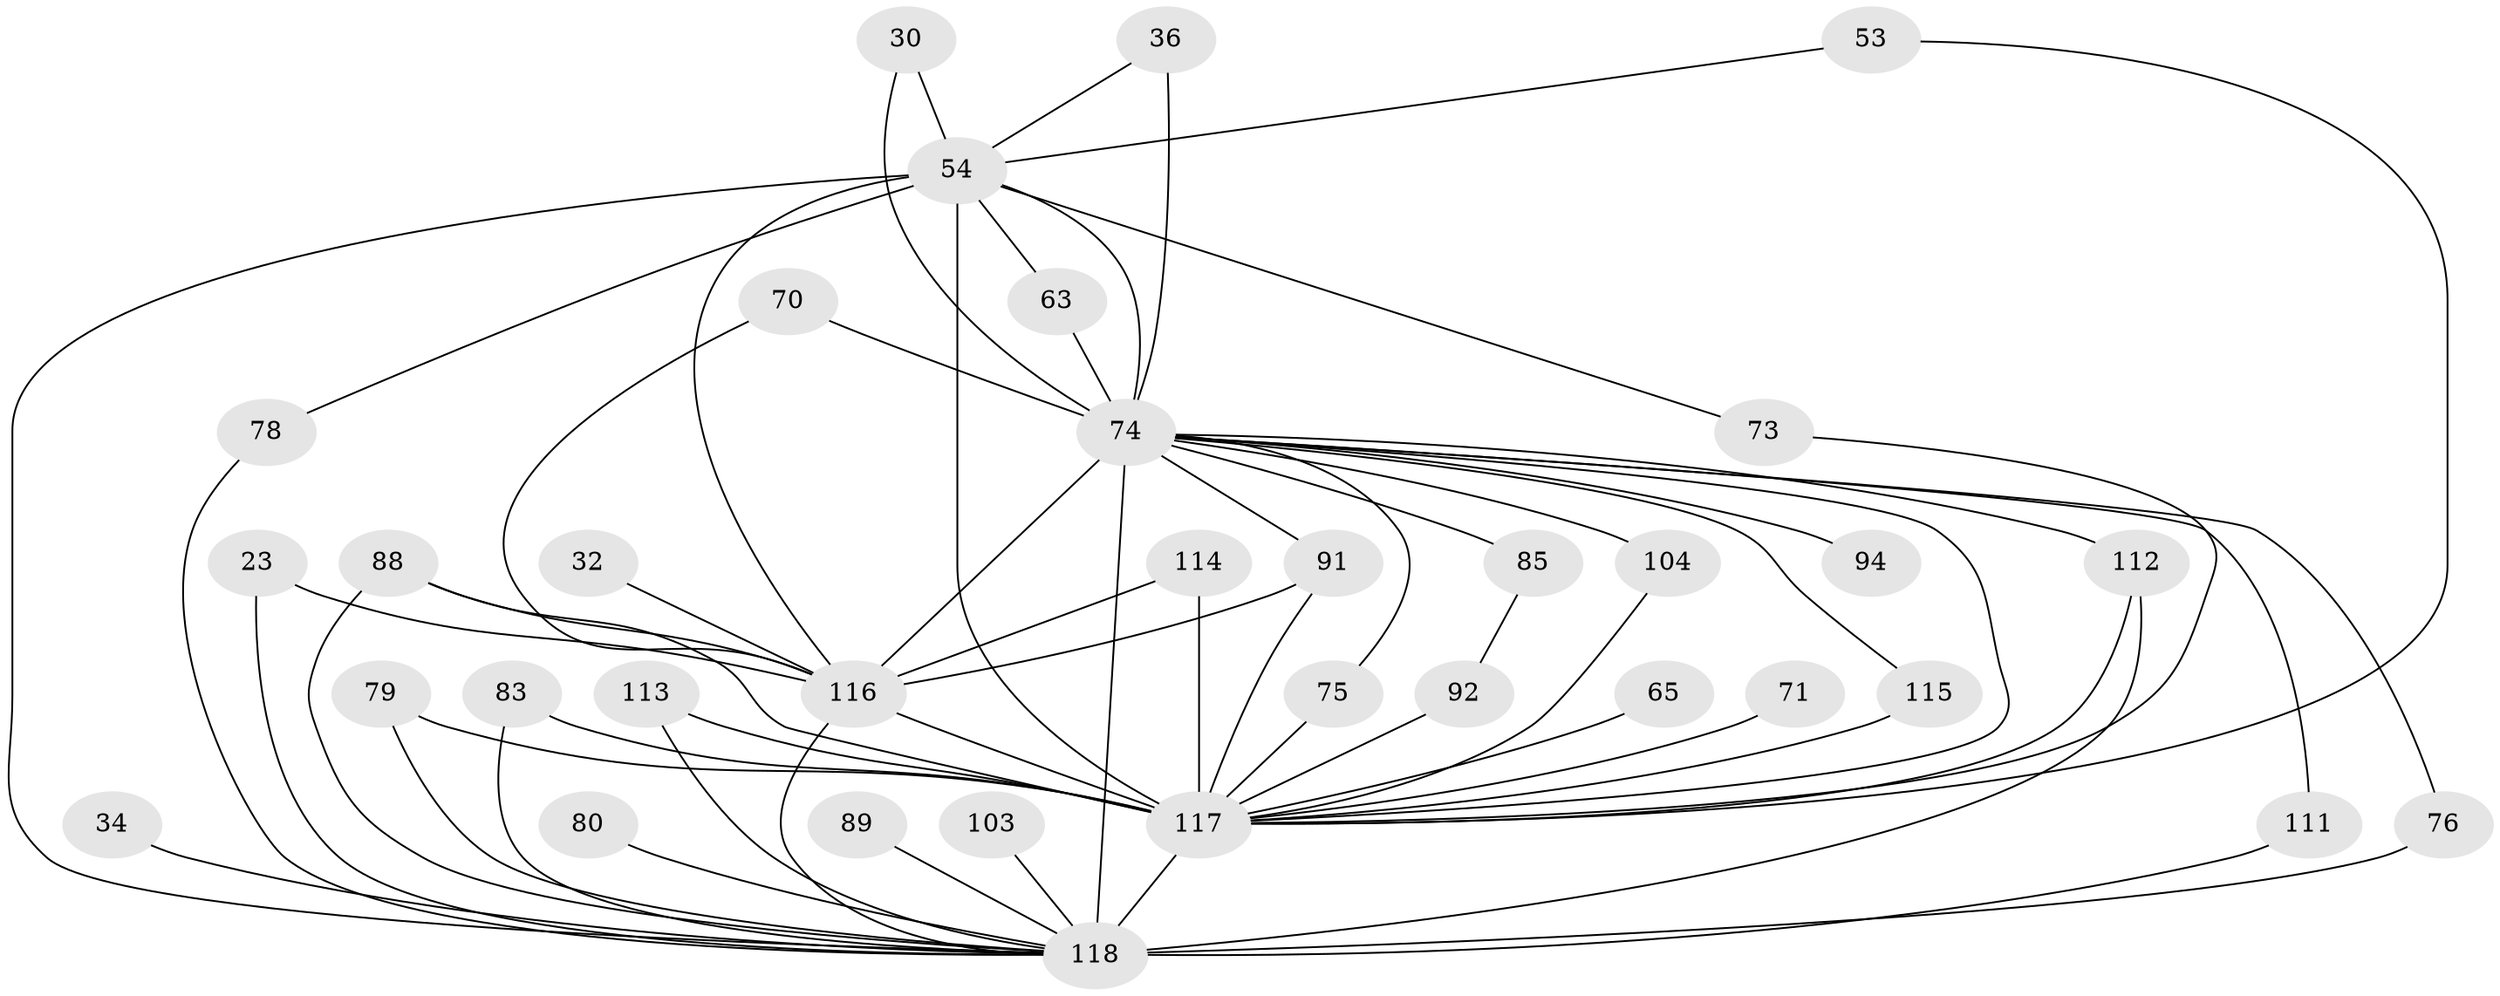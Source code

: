 // original degree distribution, {23: 0.00847457627118644, 27: 0.00847457627118644, 19: 0.00847457627118644, 17: 0.00847457627118644, 16: 0.00847457627118644, 22: 0.00847457627118644, 21: 0.00847457627118644, 29: 0.00847457627118644, 20: 0.00847457627118644, 25: 0.00847457627118644, 5: 0.06779661016949153, 4: 0.06779661016949153, 3: 0.19491525423728814, 6: 0.025423728813559324, 7: 0.00847457627118644, 2: 0.5423728813559322, 9: 0.00847457627118644}
// Generated by graph-tools (version 1.1) at 2025/48/03/04/25 21:48:25]
// undirected, 35 vertices, 64 edges
graph export_dot {
graph [start="1"]
  node [color=gray90,style=filled];
  23;
  30;
  32;
  34;
  36;
  53;
  54 [super="+43+41"];
  63;
  65 [super="+58"];
  70;
  71;
  73;
  74 [super="+67"];
  75;
  76;
  78;
  79;
  80;
  83;
  85;
  88 [super="+62"];
  89;
  91 [super="+35+66"];
  92 [super="+50+55+51"];
  94;
  103;
  104 [super="+46"];
  111;
  112 [super="+69"];
  113;
  114 [super="+109"];
  115 [super="+24"];
  116 [super="+84+7+110"];
  117 [super="+42+106+39+95+100+26+98"];
  118 [super="+87+96+107+108"];
  23 -- 116 [weight=2];
  23 -- 118;
  30 -- 54;
  30 -- 74;
  32 -- 116 [weight=2];
  34 -- 118 [weight=3];
  36 -- 54;
  36 -- 74;
  53 -- 54;
  53 -- 117;
  54 -- 73;
  54 -- 78;
  54 -- 117 [weight=10];
  54 -- 63;
  54 -- 116 [weight=6];
  54 -- 118 [weight=9];
  54 -- 74 [weight=5];
  63 -- 74;
  65 -- 117 [weight=4];
  70 -- 116;
  70 -- 74;
  71 -- 117 [weight=2];
  73 -- 117;
  74 -- 118 [weight=18];
  74 -- 75;
  74 -- 76;
  74 -- 85;
  74 -- 91 [weight=2];
  74 -- 94 [weight=2];
  74 -- 104 [weight=2];
  74 -- 111;
  74 -- 115;
  74 -- 116 [weight=6];
  74 -- 117 [weight=7];
  74 -- 112 [weight=3];
  75 -- 117;
  76 -- 118;
  78 -- 118;
  79 -- 118;
  79 -- 117;
  80 -- 118 [weight=2];
  83 -- 118;
  83 -- 117;
  85 -- 92;
  88 -- 116;
  88 -- 118;
  88 -- 117 [weight=2];
  89 -- 118 [weight=2];
  91 -- 116;
  91 -- 117;
  92 -- 117 [weight=8];
  103 -- 118 [weight=2];
  104 -- 117;
  111 -- 118;
  112 -- 118;
  112 -- 117 [weight=2];
  113 -- 118;
  113 -- 117;
  114 -- 116 [weight=2];
  114 -- 117;
  115 -- 117 [weight=2];
  116 -- 118 [weight=11];
  116 -- 117 [weight=7];
  117 -- 118 [weight=16];
}
